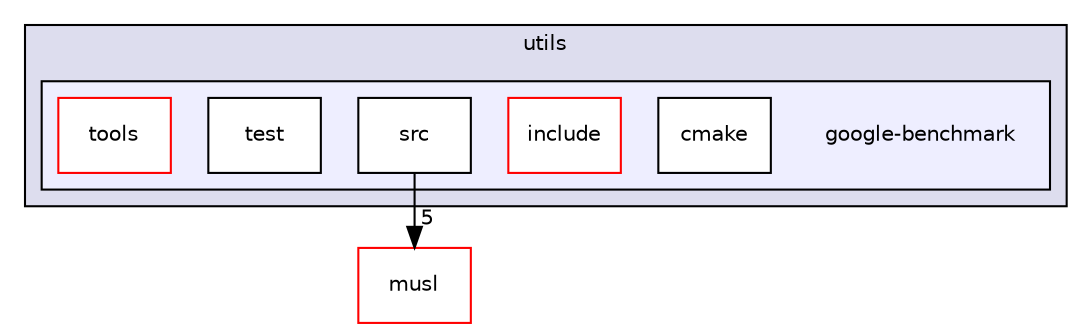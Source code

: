 digraph "contracts/libc++/upstream/utils/google-benchmark" {
  compound=true
  node [ fontsize="10", fontname="Helvetica"];
  edge [ labelfontsize="10", labelfontname="Helvetica"];
  subgraph clusterdir_47f7fb3e36a0c33d02b3416a76988c3b {
    graph [ bgcolor="#ddddee", pencolor="black", label="utils" fontname="Helvetica", fontsize="10", URL="dir_47f7fb3e36a0c33d02b3416a76988c3b.html"]
  subgraph clusterdir_3143a1a42687d788f4d838fae9fc61b8 {
    graph [ bgcolor="#eeeeff", pencolor="black", label="" URL="dir_3143a1a42687d788f4d838fae9fc61b8.html"];
    dir_3143a1a42687d788f4d838fae9fc61b8 [shape=plaintext label="google-benchmark"];
    dir_7c0826e17ce7fd7e1f42abc08aca3f6b [shape=box label="cmake" color="black" fillcolor="white" style="filled" URL="dir_7c0826e17ce7fd7e1f42abc08aca3f6b.html"];
    dir_8f2c5b14f2a9afbe7d7ae5cf85c15e9d [shape=box label="include" color="red" fillcolor="white" style="filled" URL="dir_8f2c5b14f2a9afbe7d7ae5cf85c15e9d.html"];
    dir_03dc48fc990a3694b0a148f7517066c9 [shape=box label="src" color="black" fillcolor="white" style="filled" URL="dir_03dc48fc990a3694b0a148f7517066c9.html"];
    dir_10dafef381c4af9c0b3ccc4aa05c4b66 [shape=box label="test" color="black" fillcolor="white" style="filled" URL="dir_10dafef381c4af9c0b3ccc4aa05c4b66.html"];
    dir_30c9f77ca284a472b54297f25e636ada [shape=box label="tools" color="red" fillcolor="white" style="filled" URL="dir_30c9f77ca284a472b54297f25e636ada.html"];
  }
  }
  dir_50d7137a7301a66ec452987911b28b88 [shape=box label="musl" fillcolor="white" style="filled" color="red" URL="dir_50d7137a7301a66ec452987911b28b88.html"];
  dir_03dc48fc990a3694b0a148f7517066c9->dir_50d7137a7301a66ec452987911b28b88 [headlabel="5", labeldistance=1.5 headhref="dir_001595_000020.html"];
}
